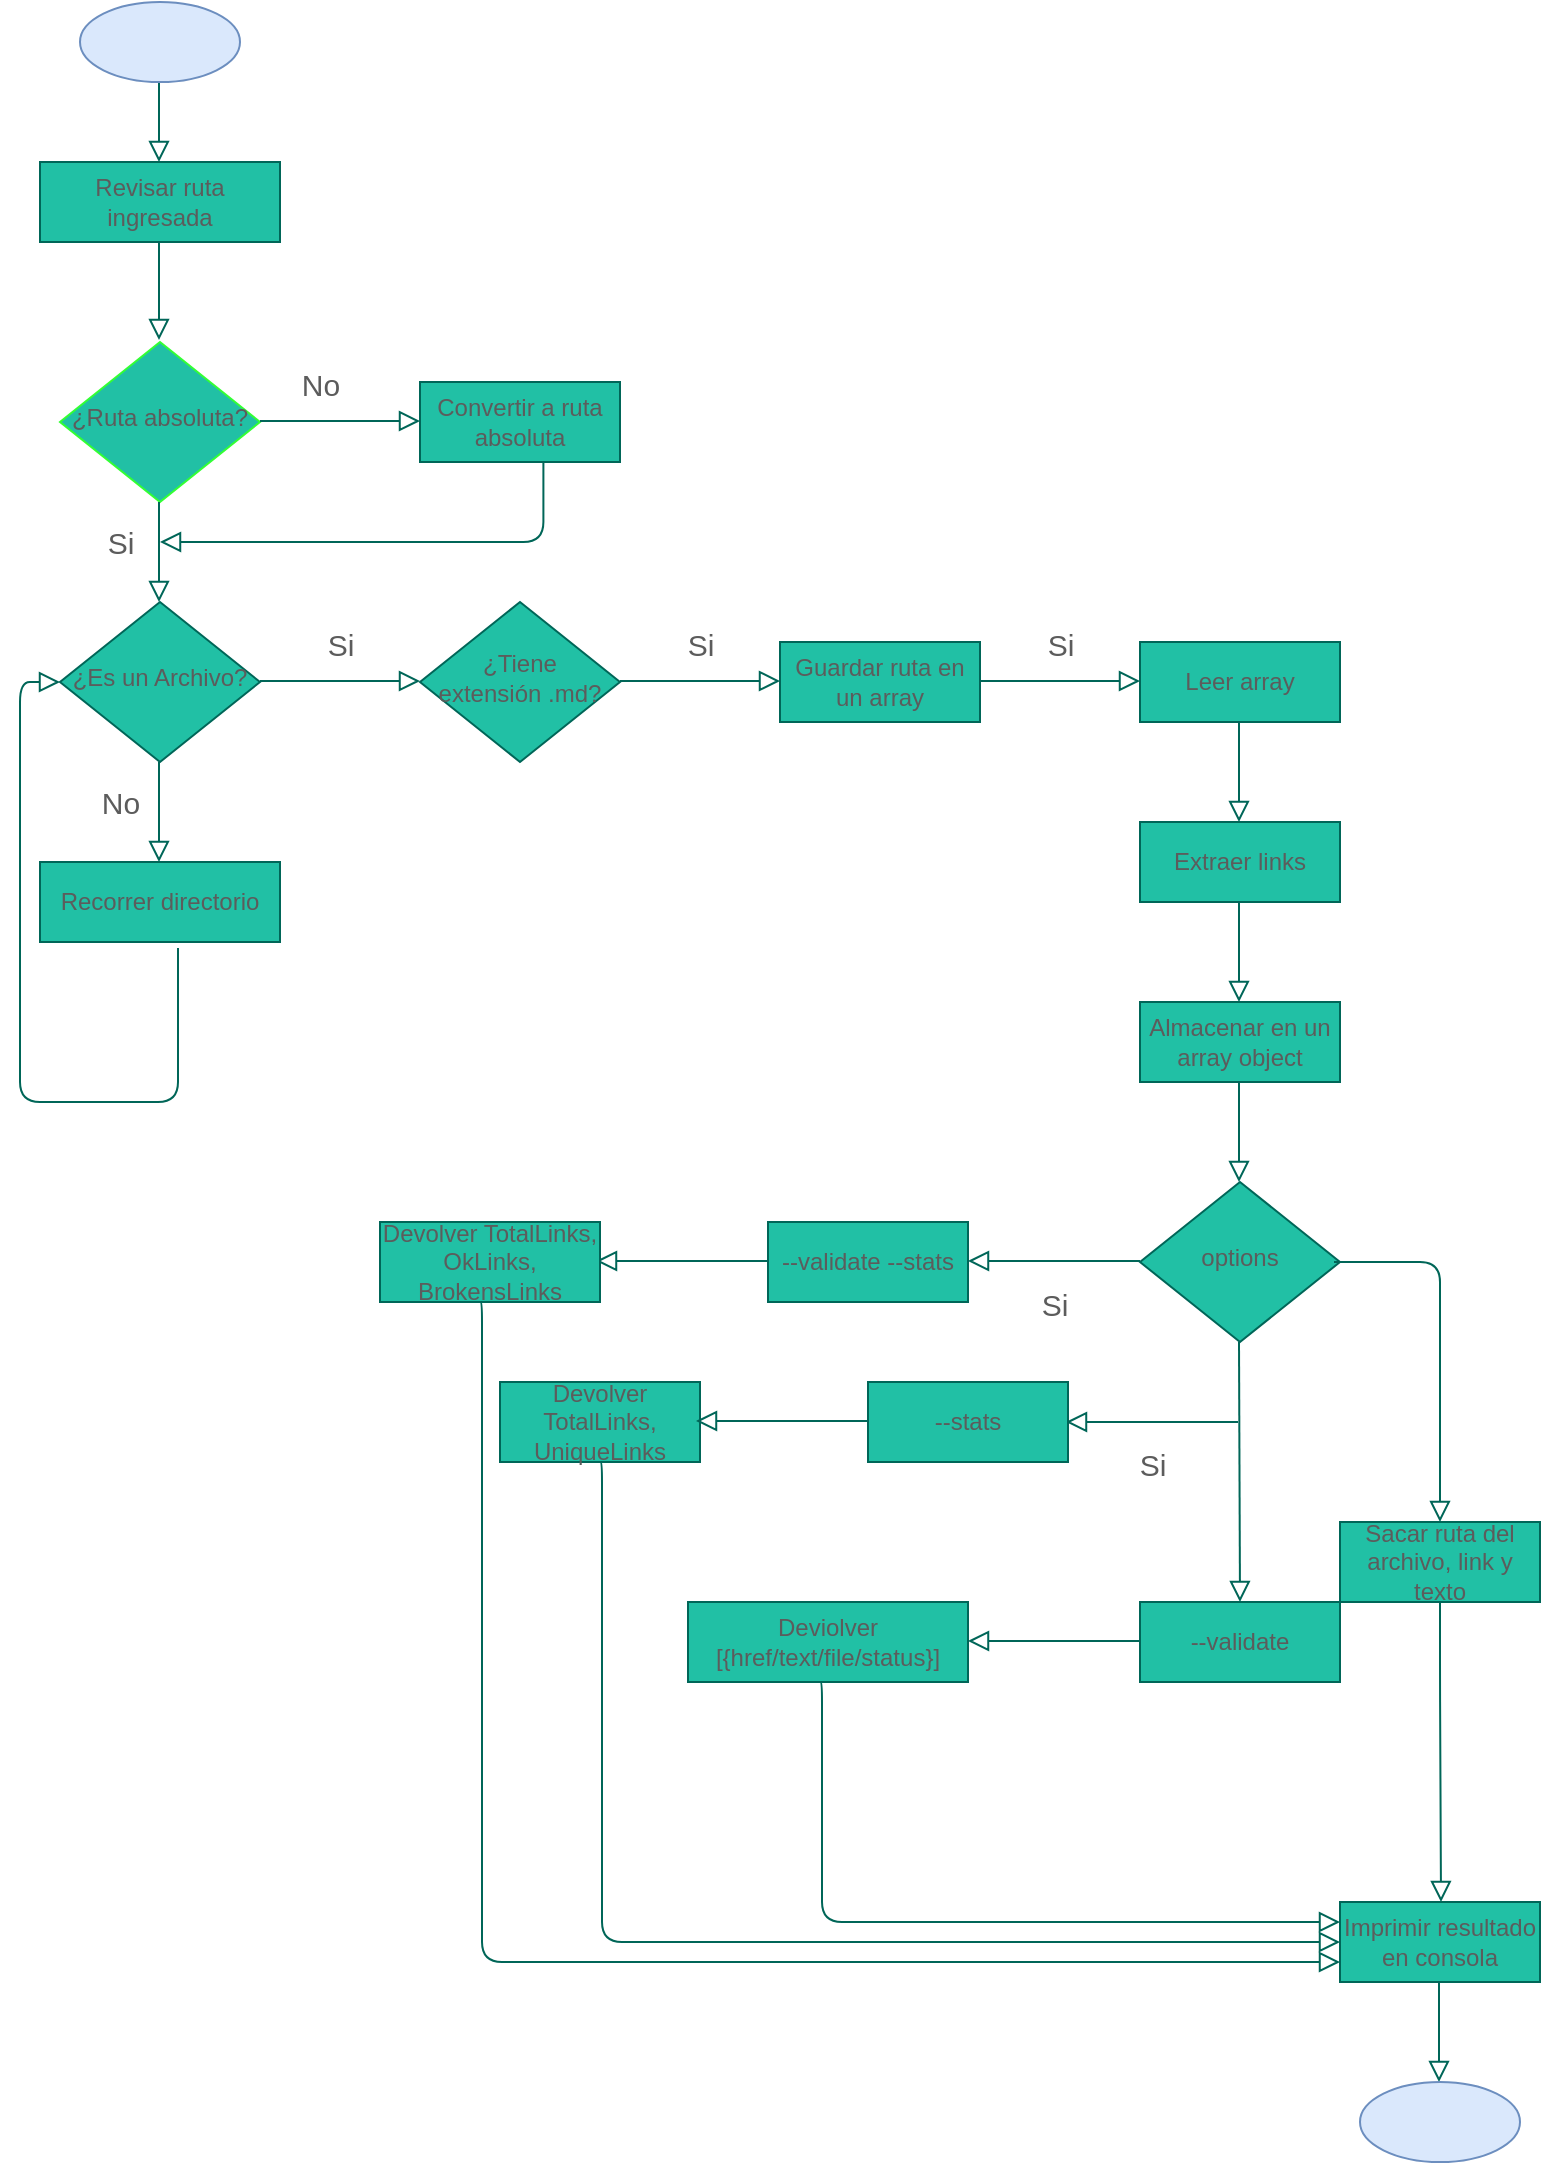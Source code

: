 <mxfile version="14.4.8" type="github">
  <diagram id="C5RBs43oDa-KdzZeNtuy" name="Page-1">
    <mxGraphModel dx="1020" dy="453" grid="1" gridSize="10" guides="1" tooltips="1" connect="1" arrows="1" fold="1" page="1" pageScale="1" pageWidth="827" pageHeight="1169" math="0" shadow="0">
      <root>
        <mxCell id="WIyWlLk6GJQsqaUBKTNV-0" />
        <mxCell id="WIyWlLk6GJQsqaUBKTNV-1" parent="WIyWlLk6GJQsqaUBKTNV-0" />
        <mxCell id="WIyWlLk6GJQsqaUBKTNV-2" value="" style="html=1;jettySize=auto;orthogonalLoop=1;fontSize=11;endArrow=block;endFill=0;endSize=8;strokeWidth=1;shadow=0;labelBackgroundColor=none;edgeStyle=orthogonalEdgeStyle;strokeColor=#006658;fontColor=#5C5C5C;" parent="WIyWlLk6GJQsqaUBKTNV-1" edge="1">
          <mxGeometry relative="1" as="geometry">
            <mxPoint x="119.5" y="50" as="sourcePoint" />
            <mxPoint x="119.5" y="100" as="targetPoint" />
          </mxGeometry>
        </mxCell>
        <mxCell id="WIyWlLk6GJQsqaUBKTNV-4" value="" style="html=1;jettySize=auto;orthogonalLoop=1;fontSize=11;endArrow=block;endFill=0;endSize=8;strokeWidth=1;shadow=0;labelBackgroundColor=none;edgeStyle=orthogonalEdgeStyle;strokeColor=#006658;fontColor=#5C5C5C;" parent="WIyWlLk6GJQsqaUBKTNV-1" edge="1">
          <mxGeometry x="-0.184" y="120" relative="1" as="geometry">
            <mxPoint as="offset" />
            <mxPoint x="119.5" y="140" as="sourcePoint" />
            <mxPoint x="119.5" y="189" as="targetPoint" />
            <Array as="points">
              <mxPoint x="119.5" y="160" />
              <mxPoint x="119.5" y="160" />
            </Array>
          </mxGeometry>
        </mxCell>
        <mxCell id="WIyWlLk6GJQsqaUBKTNV-7" value="Revisar ruta ingresada" style="whiteSpace=wrap;html=1;fontSize=12;glass=0;strokeWidth=1;shadow=0;fillColor=#21C0A5;strokeColor=#006658;fontColor=#5C5C5C;" parent="WIyWlLk6GJQsqaUBKTNV-1" vertex="1">
          <mxGeometry x="60" y="100" width="120" height="40" as="geometry" />
        </mxCell>
        <mxCell id="WIyWlLk6GJQsqaUBKTNV-10" value="¿Ruta absoluta?" style="rhombus;whiteSpace=wrap;html=1;shadow=0;fontFamily=Helvetica;fontSize=12;align=center;strokeWidth=1;spacing=6;spacingTop=-4;fillColor=#21C0A5;fontColor=#5C5C5C;strokeColor=#33FF33;" parent="WIyWlLk6GJQsqaUBKTNV-1" vertex="1">
          <mxGeometry x="70" y="190" width="100" height="80" as="geometry" />
        </mxCell>
        <mxCell id="JRRhNEfBBXhL1VdrXjdE-0" value="" style="ellipse;whiteSpace=wrap;html=1;fillColor=#dae8fc;strokeColor=#6c8ebf;" vertex="1" parent="WIyWlLk6GJQsqaUBKTNV-1">
          <mxGeometry x="80" y="20" width="80" height="40" as="geometry" />
        </mxCell>
        <mxCell id="JRRhNEfBBXhL1VdrXjdE-4" value="No" style="endArrow=block;html=1;endFill=0;edgeStyle=orthogonalEdgeStyle;endSize=8;strokeColor=#006658;fontColor=#5C5C5C;fontSize=15;" edge="1" parent="WIyWlLk6GJQsqaUBKTNV-1">
          <mxGeometry x="-0.25" y="20" width="50" height="50" relative="1" as="geometry">
            <mxPoint x="170" y="229.5" as="sourcePoint" />
            <mxPoint x="250" y="229.5" as="targetPoint" />
            <mxPoint y="1" as="offset" />
          </mxGeometry>
        </mxCell>
        <mxCell id="JRRhNEfBBXhL1VdrXjdE-6" value="Convertir a ruta absoluta" style="whiteSpace=wrap;html=1;fillColor=#21C0A5;strokeColor=#006658;fontColor=#5C5C5C;" vertex="1" parent="WIyWlLk6GJQsqaUBKTNV-1">
          <mxGeometry x="250" y="210" width="100" height="40" as="geometry" />
        </mxCell>
        <mxCell id="JRRhNEfBBXhL1VdrXjdE-7" value="¿Es un Archivo?" style="rhombus;whiteSpace=wrap;html=1;shadow=0;fontFamily=Helvetica;fontSize=12;align=center;strokeWidth=1;spacing=6;spacingTop=-4;fillColor=#21C0A5;strokeColor=#006658;fontColor=#5C5C5C;" vertex="1" parent="WIyWlLk6GJQsqaUBKTNV-1">
          <mxGeometry x="70" y="320" width="100" height="80" as="geometry" />
        </mxCell>
        <mxCell id="JRRhNEfBBXhL1VdrXjdE-13" value="No" style="endArrow=block;endFill=0;edgeStyle=orthogonalEdgeStyle;endSize=8;strokeColor=#006658;fontSize=15;exitX=0.617;exitY=1;exitDx=0;exitDy=0;exitPerimeter=0;html=1;noLabel=1;fontColor=none;" edge="1" parent="WIyWlLk6GJQsqaUBKTNV-1" source="JRRhNEfBBXhL1VdrXjdE-6">
          <mxGeometry x="-0.606" y="60" width="50" height="50" relative="1" as="geometry">
            <mxPoint x="420" y="370" as="sourcePoint" />
            <mxPoint x="120" y="290" as="targetPoint" />
            <mxPoint x="6" as="offset" />
            <Array as="points">
              <mxPoint x="312" y="290" />
            </Array>
          </mxGeometry>
        </mxCell>
        <mxCell id="JRRhNEfBBXhL1VdrXjdE-14" value="Si" style="endArrow=block;html=1;endFill=0;edgeStyle=orthogonalEdgeStyle;endSize=8;strokeColor=#006658;fontColor=#5C5C5C;fontSize=15;" edge="1" parent="WIyWlLk6GJQsqaUBKTNV-1">
          <mxGeometry y="20" width="50" height="50" relative="1" as="geometry">
            <mxPoint x="170" y="359.5" as="sourcePoint" />
            <mxPoint x="250" y="359.5" as="targetPoint" />
            <mxPoint y="1" as="offset" />
          </mxGeometry>
        </mxCell>
        <mxCell id="JRRhNEfBBXhL1VdrXjdE-15" value="¿Tiene extensión .md?" style="rhombus;whiteSpace=wrap;html=1;shadow=0;fontFamily=Helvetica;fontSize=12;align=center;strokeWidth=1;spacing=6;spacingTop=-4;fillColor=#21C0A5;strokeColor=#006658;fontColor=#5C5C5C;" vertex="1" parent="WIyWlLk6GJQsqaUBKTNV-1">
          <mxGeometry x="250" y="320" width="100" height="80" as="geometry" />
        </mxCell>
        <mxCell id="JRRhNEfBBXhL1VdrXjdE-16" value="No" style="html=1;jettySize=auto;orthogonalLoop=1;fontSize=15;endArrow=block;endFill=0;endSize=8;strokeWidth=1;shadow=0;labelBackgroundColor=none;edgeStyle=orthogonalEdgeStyle;jumpSize=6;strokeColor=#006658;fontColor=#5C5C5C;" edge="1" parent="WIyWlLk6GJQsqaUBKTNV-1">
          <mxGeometry x="-0.2" y="-20" relative="1" as="geometry">
            <mxPoint as="offset" />
            <mxPoint x="119.5" y="400" as="sourcePoint" />
            <mxPoint x="119.5" y="450" as="targetPoint" />
          </mxGeometry>
        </mxCell>
        <mxCell id="JRRhNEfBBXhL1VdrXjdE-17" value="Recorrer directorio" style="whiteSpace=wrap;html=1;fillColor=#21C0A5;strokeColor=#006658;fontColor=#5C5C5C;" vertex="1" parent="WIyWlLk6GJQsqaUBKTNV-1">
          <mxGeometry x="60" y="450" width="120" height="40" as="geometry" />
        </mxCell>
        <mxCell id="JRRhNEfBBXhL1VdrXjdE-18" value="Si" style="endArrow=block;html=1;endFill=0;edgeStyle=orthogonalEdgeStyle;endSize=8;strokeColor=#006658;fontColor=#5C5C5C;fontSize=15;" edge="1" parent="WIyWlLk6GJQsqaUBKTNV-1">
          <mxGeometry y="20" width="50" height="50" relative="1" as="geometry">
            <mxPoint x="530" y="359.5" as="sourcePoint" />
            <mxPoint x="610" y="359.5" as="targetPoint" />
            <mxPoint y="1" as="offset" />
          </mxGeometry>
        </mxCell>
        <mxCell id="JRRhNEfBBXhL1VdrXjdE-19" value="Guardar ruta en un array" style="whiteSpace=wrap;html=1;fillColor=#21C0A5;strokeColor=#006658;fontColor=#5C5C5C;" vertex="1" parent="WIyWlLk6GJQsqaUBKTNV-1">
          <mxGeometry x="430" y="340" width="100" height="40" as="geometry" />
        </mxCell>
        <mxCell id="JRRhNEfBBXhL1VdrXjdE-20" value="Si" style="endArrow=block;html=1;endFill=0;edgeStyle=orthogonalEdgeStyle;endSize=8;strokeColor=#006658;fontColor=#5C5C5C;fontSize=15;" edge="1" parent="WIyWlLk6GJQsqaUBKTNV-1">
          <mxGeometry y="20" width="50" height="50" relative="1" as="geometry">
            <mxPoint x="350" y="359.5" as="sourcePoint" />
            <mxPoint x="430" y="359.5" as="targetPoint" />
            <mxPoint y="1" as="offset" />
          </mxGeometry>
        </mxCell>
        <mxCell id="JRRhNEfBBXhL1VdrXjdE-37" value="" style="html=1;jettySize=auto;orthogonalLoop=1;fontSize=15;endArrow=block;endFill=0;endSize=8;strokeWidth=1;shadow=0;labelBackgroundColor=none;edgeStyle=orthogonalEdgeStyle;jumpSize=6;strokeColor=#006658;fontColor=#5C5C5C;" edge="1" parent="WIyWlLk6GJQsqaUBKTNV-1">
          <mxGeometry x="-0.2" y="-20" relative="1" as="geometry">
            <mxPoint as="offset" />
            <mxPoint x="659.5" y="380" as="sourcePoint" />
            <mxPoint x="659.5" y="430" as="targetPoint" />
          </mxGeometry>
        </mxCell>
        <mxCell id="JRRhNEfBBXhL1VdrXjdE-38" value="Leer array" style="whiteSpace=wrap;html=1;fillColor=#21C0A5;strokeColor=#006658;fontColor=#5C5C5C;" vertex="1" parent="WIyWlLk6GJQsqaUBKTNV-1">
          <mxGeometry x="610" y="340" width="100" height="40" as="geometry" />
        </mxCell>
        <mxCell id="JRRhNEfBBXhL1VdrXjdE-40" value="Si" style="html=1;jettySize=auto;orthogonalLoop=1;fontSize=15;endArrow=block;endFill=0;endSize=8;strokeWidth=1;shadow=0;labelBackgroundColor=none;edgeStyle=orthogonalEdgeStyle;jumpSize=6;strokeColor=#006658;fontColor=#5C5C5C;" edge="1" parent="WIyWlLk6GJQsqaUBKTNV-1">
          <mxGeometry x="-0.2" y="-20" relative="1" as="geometry">
            <mxPoint as="offset" />
            <mxPoint x="119.5" y="270" as="sourcePoint" />
            <mxPoint x="119.5" y="320" as="targetPoint" />
          </mxGeometry>
        </mxCell>
        <mxCell id="JRRhNEfBBXhL1VdrXjdE-41" value="Extraer links" style="whiteSpace=wrap;html=1;fillColor=#21C0A5;strokeColor=#006658;fontColor=#5C5C5C;" vertex="1" parent="WIyWlLk6GJQsqaUBKTNV-1">
          <mxGeometry x="610" y="430" width="100" height="40" as="geometry" />
        </mxCell>
        <mxCell id="JRRhNEfBBXhL1VdrXjdE-45" value="" style="html=1;jettySize=auto;orthogonalLoop=1;fontSize=15;endArrow=block;endFill=0;endSize=8;strokeWidth=1;shadow=0;labelBackgroundColor=none;edgeStyle=orthogonalEdgeStyle;jumpSize=6;strokeColor=#006658;fontColor=#5C5C5C;" edge="1" parent="WIyWlLk6GJQsqaUBKTNV-1">
          <mxGeometry x="-0.2" y="-20" relative="1" as="geometry">
            <mxPoint as="offset" />
            <mxPoint x="659.5" y="470" as="sourcePoint" />
            <mxPoint x="659.5" y="520" as="targetPoint" />
          </mxGeometry>
        </mxCell>
        <mxCell id="JRRhNEfBBXhL1VdrXjdE-46" value="Almacenar en un array object" style="whiteSpace=wrap;html=1;fillColor=#21C0A5;strokeColor=#006658;fontColor=#5C5C5C;" vertex="1" parent="WIyWlLk6GJQsqaUBKTNV-1">
          <mxGeometry x="610" y="520" width="100" height="40" as="geometry" />
        </mxCell>
        <mxCell id="JRRhNEfBBXhL1VdrXjdE-47" value="" style="html=1;jettySize=auto;orthogonalLoop=1;fontSize=15;endArrow=block;endFill=0;endSize=8;strokeWidth=1;shadow=0;labelBackgroundColor=none;edgeStyle=orthogonalEdgeStyle;jumpSize=6;strokeColor=#006658;fontColor=#5C5C5C;" edge="1" parent="WIyWlLk6GJQsqaUBKTNV-1">
          <mxGeometry x="-0.2" y="-20" relative="1" as="geometry">
            <mxPoint as="offset" />
            <mxPoint x="659.5" y="560" as="sourcePoint" />
            <mxPoint x="659.5" y="610" as="targetPoint" />
          </mxGeometry>
        </mxCell>
        <mxCell id="JRRhNEfBBXhL1VdrXjdE-48" value="options" style="rhombus;whiteSpace=wrap;html=1;shadow=0;fontFamily=Helvetica;fontSize=12;align=center;strokeWidth=1;spacing=6;spacingTop=-4;fillColor=#21C0A5;strokeColor=#006658;fontColor=#5C5C5C;" vertex="1" parent="WIyWlLk6GJQsqaUBKTNV-1">
          <mxGeometry x="610" y="610" width="100" height="80" as="geometry" />
        </mxCell>
        <mxCell id="JRRhNEfBBXhL1VdrXjdE-49" value="Si" style="endArrow=block;html=1;endFill=0;edgeStyle=orthogonalEdgeStyle;endSize=8;strokeColor=#006658;fontColor=#5C5C5C;fontSize=15;" edge="1" parent="WIyWlLk6GJQsqaUBKTNV-1">
          <mxGeometry y="20" width="50" height="50" relative="1" as="geometry">
            <mxPoint x="610" y="649.5" as="sourcePoint" />
            <mxPoint x="524" y="649.5" as="targetPoint" />
            <mxPoint y="1" as="offset" />
          </mxGeometry>
        </mxCell>
        <mxCell id="JRRhNEfBBXhL1VdrXjdE-50" value="--validate --stats" style="whiteSpace=wrap;html=1;fillColor=#21C0A5;strokeColor=#006658;fontColor=#5C5C5C;" vertex="1" parent="WIyWlLk6GJQsqaUBKTNV-1">
          <mxGeometry x="424" y="630" width="100" height="40" as="geometry" />
        </mxCell>
        <mxCell id="JRRhNEfBBXhL1VdrXjdE-51" value="" style="endArrow=block;html=1;endFill=0;edgeStyle=orthogonalEdgeStyle;endSize=8;strokeColor=#006658;fontColor=#5C5C5C;fontSize=15;" edge="1" parent="WIyWlLk6GJQsqaUBKTNV-1">
          <mxGeometry y="20" width="50" height="50" relative="1" as="geometry">
            <mxPoint x="424" y="649.5" as="sourcePoint" />
            <mxPoint x="338" y="649.5" as="targetPoint" />
            <mxPoint y="1" as="offset" />
          </mxGeometry>
        </mxCell>
        <mxCell id="JRRhNEfBBXhL1VdrXjdE-52" value="Devolver TotalLinks, OkLinks, BrokensLinks" style="whiteSpace=wrap;html=1;fillColor=#21C0A5;strokeColor=#006658;fontColor=#5C5C5C;" vertex="1" parent="WIyWlLk6GJQsqaUBKTNV-1">
          <mxGeometry x="230" y="630" width="110" height="40" as="geometry" />
        </mxCell>
        <mxCell id="JRRhNEfBBXhL1VdrXjdE-53" value="" style="html=1;jettySize=auto;orthogonalLoop=1;fontSize=15;endArrow=block;endFill=0;endSize=8;strokeWidth=1;shadow=0;labelBackgroundColor=none;edgeStyle=orthogonalEdgeStyle;jumpSize=6;strokeColor=#006658;fontColor=#5C5C5C;entryX=0.5;entryY=0;entryDx=0;entryDy=0;" edge="1" parent="WIyWlLk6GJQsqaUBKTNV-1" target="JRRhNEfBBXhL1VdrXjdE-61">
          <mxGeometry x="-0.2" y="-20" relative="1" as="geometry">
            <mxPoint as="offset" />
            <mxPoint x="659.5" y="690" as="sourcePoint" />
            <mxPoint x="660" y="810" as="targetPoint" />
            <Array as="points" />
          </mxGeometry>
        </mxCell>
        <mxCell id="JRRhNEfBBXhL1VdrXjdE-54" value="" style="html=1;jettySize=auto;orthogonalLoop=1;fontSize=15;endArrow=block;endFill=0;endSize=8;strokeWidth=1;shadow=0;labelBackgroundColor=none;edgeStyle=orthogonalEdgeStyle;jumpSize=6;strokeColor=#006658;fontColor=#5C5C5C;exitX=1;exitY=0.5;exitDx=0;exitDy=0;" edge="1" parent="WIyWlLk6GJQsqaUBKTNV-1">
          <mxGeometry x="-0.2" y="-20" relative="1" as="geometry">
            <mxPoint as="offset" />
            <mxPoint x="707" y="650" as="sourcePoint" />
            <mxPoint x="760" y="780" as="targetPoint" />
            <Array as="points">
              <mxPoint x="760" y="650" />
            </Array>
          </mxGeometry>
        </mxCell>
        <mxCell id="JRRhNEfBBXhL1VdrXjdE-55" value="Sacar ruta del archivo, link y texto" style="whiteSpace=wrap;html=1;fillColor=#21C0A5;strokeColor=#006658;fontColor=#5C5C5C;" vertex="1" parent="WIyWlLk6GJQsqaUBKTNV-1">
          <mxGeometry x="710" y="780" width="100" height="40" as="geometry" />
        </mxCell>
        <mxCell id="JRRhNEfBBXhL1VdrXjdE-56" value="" style="html=1;jettySize=auto;orthogonalLoop=1;fontSize=15;endArrow=block;endFill=0;endSize=8;strokeWidth=1;shadow=0;labelBackgroundColor=none;edgeStyle=orthogonalEdgeStyle;jumpSize=6;strokeColor=#006658;fontColor=#5C5C5C;" edge="1" parent="WIyWlLk6GJQsqaUBKTNV-1">
          <mxGeometry x="-0.2" y="-20" relative="1" as="geometry">
            <mxPoint as="offset" />
            <mxPoint x="760" y="820" as="sourcePoint" />
            <mxPoint x="760.5" y="970" as="targetPoint" />
            <Array as="points">
              <mxPoint x="760.5" y="860" />
              <mxPoint x="760.5" y="860" />
            </Array>
          </mxGeometry>
        </mxCell>
        <mxCell id="JRRhNEfBBXhL1VdrXjdE-58" value="Imprimir resultado en consola" style="whiteSpace=wrap;html=1;fillColor=#21C0A5;strokeColor=#006658;fontColor=#5C5C5C;" vertex="1" parent="WIyWlLk6GJQsqaUBKTNV-1">
          <mxGeometry x="710" y="970" width="100" height="40" as="geometry" />
        </mxCell>
        <mxCell id="JRRhNEfBBXhL1VdrXjdE-59" value="" style="html=1;jettySize=auto;orthogonalLoop=1;fontSize=15;endArrow=block;endFill=0;endSize=8;strokeWidth=1;shadow=0;labelBackgroundColor=none;edgeStyle=orthogonalEdgeStyle;jumpSize=6;strokeColor=#006658;fontColor=#5C5C5C;" edge="1" parent="WIyWlLk6GJQsqaUBKTNV-1">
          <mxGeometry x="-0.2" y="-20" relative="1" as="geometry">
            <mxPoint as="offset" />
            <mxPoint x="759.5" y="1010" as="sourcePoint" />
            <mxPoint x="759.5" y="1060" as="targetPoint" />
          </mxGeometry>
        </mxCell>
        <mxCell id="JRRhNEfBBXhL1VdrXjdE-60" value="" style="ellipse;whiteSpace=wrap;html=1;fillColor=#dae8fc;strokeColor=#6c8ebf;" vertex="1" parent="WIyWlLk6GJQsqaUBKTNV-1">
          <mxGeometry x="720" y="1060" width="80" height="40" as="geometry" />
        </mxCell>
        <mxCell id="JRRhNEfBBXhL1VdrXjdE-61" value="--validate" style="whiteSpace=wrap;html=1;fillColor=#21C0A5;strokeColor=#006658;fontColor=#5C5C5C;" vertex="1" parent="WIyWlLk6GJQsqaUBKTNV-1">
          <mxGeometry x="610" y="820" width="100" height="40" as="geometry" />
        </mxCell>
        <mxCell id="JRRhNEfBBXhL1VdrXjdE-62" value="Si" style="endArrow=block;html=1;endFill=0;edgeStyle=orthogonalEdgeStyle;endSize=8;strokeColor=#006658;fontColor=#5C5C5C;fontSize=15;" edge="1" parent="WIyWlLk6GJQsqaUBKTNV-1">
          <mxGeometry y="20" width="50" height="50" relative="1" as="geometry">
            <mxPoint x="659" y="730" as="sourcePoint" />
            <mxPoint x="573" y="730" as="targetPoint" />
            <mxPoint y="1" as="offset" />
          </mxGeometry>
        </mxCell>
        <mxCell id="JRRhNEfBBXhL1VdrXjdE-63" value="--stats" style="whiteSpace=wrap;html=1;fillColor=#21C0A5;strokeColor=#006658;fontColor=#5C5C5C;" vertex="1" parent="WIyWlLk6GJQsqaUBKTNV-1">
          <mxGeometry x="474" y="710" width="100" height="40" as="geometry" />
        </mxCell>
        <mxCell id="JRRhNEfBBXhL1VdrXjdE-64" value="" style="html=1;jettySize=auto;orthogonalLoop=1;fontSize=15;endArrow=block;endFill=0;endSize=8;strokeWidth=1;shadow=0;labelBackgroundColor=none;edgeStyle=orthogonalEdgeStyle;jumpSize=6;strokeColor=#006658;fontColor=#5C5C5C;entryX=0;entryY=0.75;entryDx=0;entryDy=0;" edge="1" parent="WIyWlLk6GJQsqaUBKTNV-1" target="JRRhNEfBBXhL1VdrXjdE-58">
          <mxGeometry x="-0.2" y="-20" relative="1" as="geometry">
            <mxPoint as="offset" />
            <mxPoint x="280" y="670" as="sourcePoint" />
            <mxPoint x="280.5" y="820" as="targetPoint" />
            <Array as="points">
              <mxPoint x="281" y="1000" />
            </Array>
          </mxGeometry>
        </mxCell>
        <mxCell id="JRRhNEfBBXhL1VdrXjdE-65" value="Deviolver [{href/text/file/status}]" style="whiteSpace=wrap;html=1;fillColor=#21C0A5;strokeColor=#006658;fontColor=#5C5C5C;" vertex="1" parent="WIyWlLk6GJQsqaUBKTNV-1">
          <mxGeometry x="384" y="820" width="140" height="40" as="geometry" />
        </mxCell>
        <mxCell id="JRRhNEfBBXhL1VdrXjdE-66" value="Devolver TotalLinks, UniqueLinks" style="whiteSpace=wrap;html=1;fillColor=#21C0A5;strokeColor=#006658;fontColor=#5C5C5C;" vertex="1" parent="WIyWlLk6GJQsqaUBKTNV-1">
          <mxGeometry x="290" y="710" width="100" height="40" as="geometry" />
        </mxCell>
        <mxCell id="JRRhNEfBBXhL1VdrXjdE-67" value="" style="endArrow=block;html=1;endFill=0;edgeStyle=orthogonalEdgeStyle;endSize=8;strokeColor=#006658;fontColor=#5C5C5C;fontSize=15;" edge="1" parent="WIyWlLk6GJQsqaUBKTNV-1">
          <mxGeometry y="20" width="50" height="50" relative="1" as="geometry">
            <mxPoint x="474" y="729.5" as="sourcePoint" />
            <mxPoint x="388" y="729.5" as="targetPoint" />
            <mxPoint y="1" as="offset" />
          </mxGeometry>
        </mxCell>
        <mxCell id="JRRhNEfBBXhL1VdrXjdE-68" value="" style="endArrow=block;html=1;endFill=0;edgeStyle=orthogonalEdgeStyle;endSize=8;strokeColor=#006658;fontColor=#5C5C5C;fontSize=15;" edge="1" parent="WIyWlLk6GJQsqaUBKTNV-1">
          <mxGeometry y="20" width="50" height="50" relative="1" as="geometry">
            <mxPoint x="610" y="839.5" as="sourcePoint" />
            <mxPoint x="524" y="839.5" as="targetPoint" />
            <mxPoint y="1" as="offset" />
          </mxGeometry>
        </mxCell>
        <mxCell id="JRRhNEfBBXhL1VdrXjdE-70" value="" style="html=1;jettySize=auto;orthogonalLoop=1;fontSize=15;endArrow=block;endFill=0;endSize=8;strokeWidth=1;shadow=0;labelBackgroundColor=none;edgeStyle=orthogonalEdgeStyle;jumpSize=6;strokeColor=#006658;fontColor=#5C5C5C;" edge="1" parent="WIyWlLk6GJQsqaUBKTNV-1">
          <mxGeometry x="-0.2" y="-20" relative="1" as="geometry">
            <mxPoint as="offset" />
            <mxPoint x="340" y="750" as="sourcePoint" />
            <mxPoint x="710" y="990" as="targetPoint" />
            <Array as="points">
              <mxPoint x="341" y="750" />
              <mxPoint x="341" y="990" />
            </Array>
          </mxGeometry>
        </mxCell>
        <mxCell id="JRRhNEfBBXhL1VdrXjdE-71" value="" style="html=1;jettySize=auto;orthogonalLoop=1;fontSize=15;endArrow=block;endFill=0;endSize=8;strokeWidth=1;shadow=0;labelBackgroundColor=none;edgeStyle=orthogonalEdgeStyle;jumpSize=6;strokeColor=#006658;fontColor=#5C5C5C;" edge="1" parent="WIyWlLk6GJQsqaUBKTNV-1">
          <mxGeometry x="-0.2" y="-20" relative="1" as="geometry">
            <mxPoint as="offset" />
            <mxPoint x="450" y="860" as="sourcePoint" />
            <mxPoint x="710" y="980" as="targetPoint" />
            <Array as="points">
              <mxPoint x="451" y="860" />
              <mxPoint x="451" y="980" />
            </Array>
          </mxGeometry>
        </mxCell>
        <mxCell id="JRRhNEfBBXhL1VdrXjdE-74" value="" style="endArrow=block;html=1;endFill=0;edgeStyle=orthogonalEdgeStyle;endSize=8;strokeColor=#006658;fontColor=#5C5C5C;fontSize=15;exitX=0.575;exitY=1.075;exitDx=0;exitDy=0;exitPerimeter=0;entryX=0;entryY=0.5;entryDx=0;entryDy=0;" edge="1" parent="WIyWlLk6GJQsqaUBKTNV-1" source="JRRhNEfBBXhL1VdrXjdE-17" target="JRRhNEfBBXhL1VdrXjdE-7">
          <mxGeometry y="20" width="50" height="50" relative="1" as="geometry">
            <mxPoint x="130" y="520" as="sourcePoint" />
            <mxPoint x="50" y="360" as="targetPoint" />
            <mxPoint y="1" as="offset" />
            <Array as="points">
              <mxPoint x="129" y="570" />
              <mxPoint x="50" y="570" />
              <mxPoint x="50" y="360" />
            </Array>
          </mxGeometry>
        </mxCell>
      </root>
    </mxGraphModel>
  </diagram>
</mxfile>
